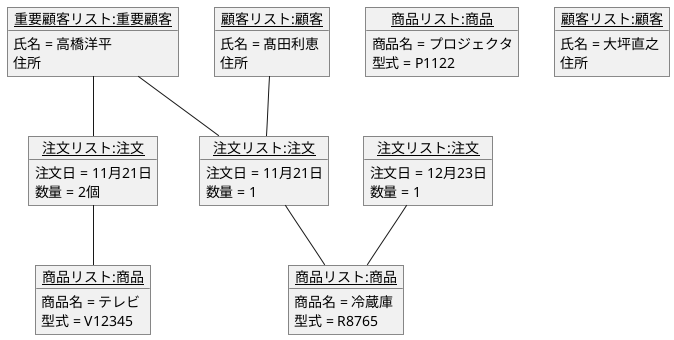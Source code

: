 @startuml 注文のオブジェクト
    object "<u>注文リスト:注文</u>" as order1{
        注文日 = 11月21日
        数量 = 2個
    }
    object "<u>注文リスト:注文</u>" as order2{
        注文日 = 11月21日
        数量 = 1 
    }
    object "<u>注文リスト:注文</u>" as order3{
        注文日 = 12月23日
        数量 = 1
    }
    object "<u>商品リスト:商品</u>" as product1{
        商品名 = テレビ
        型式 = V12345
    }
    object "<u>商品リスト:商品</u>" as product2{
        商品名 = 冷蔵庫
        型式 = R8765
    }
    object "<u>商品リスト:商品</u>" as product3{
        商品名 = プロジェクタ
        型式 = P1122
    }
    object "<u>顧客リスト:顧客</u>" as customer1{
        氏名 = 髙田利恵
        住所
    }
    object "<u>顧客リスト:顧客</u>" as customer2{
        氏名 = 大坪直之
        住所
    }
    object "<u>重要顧客リスト:重要顧客</u>" as importantcustomer{
        氏名 = 高橋洋平
        住所
    }
    order1 -- product1
    order2 -- product2
    order3 -- product2
    importantcustomer -- order1
    importantcustomer -- order2
    customer1 -- order2
@enduml